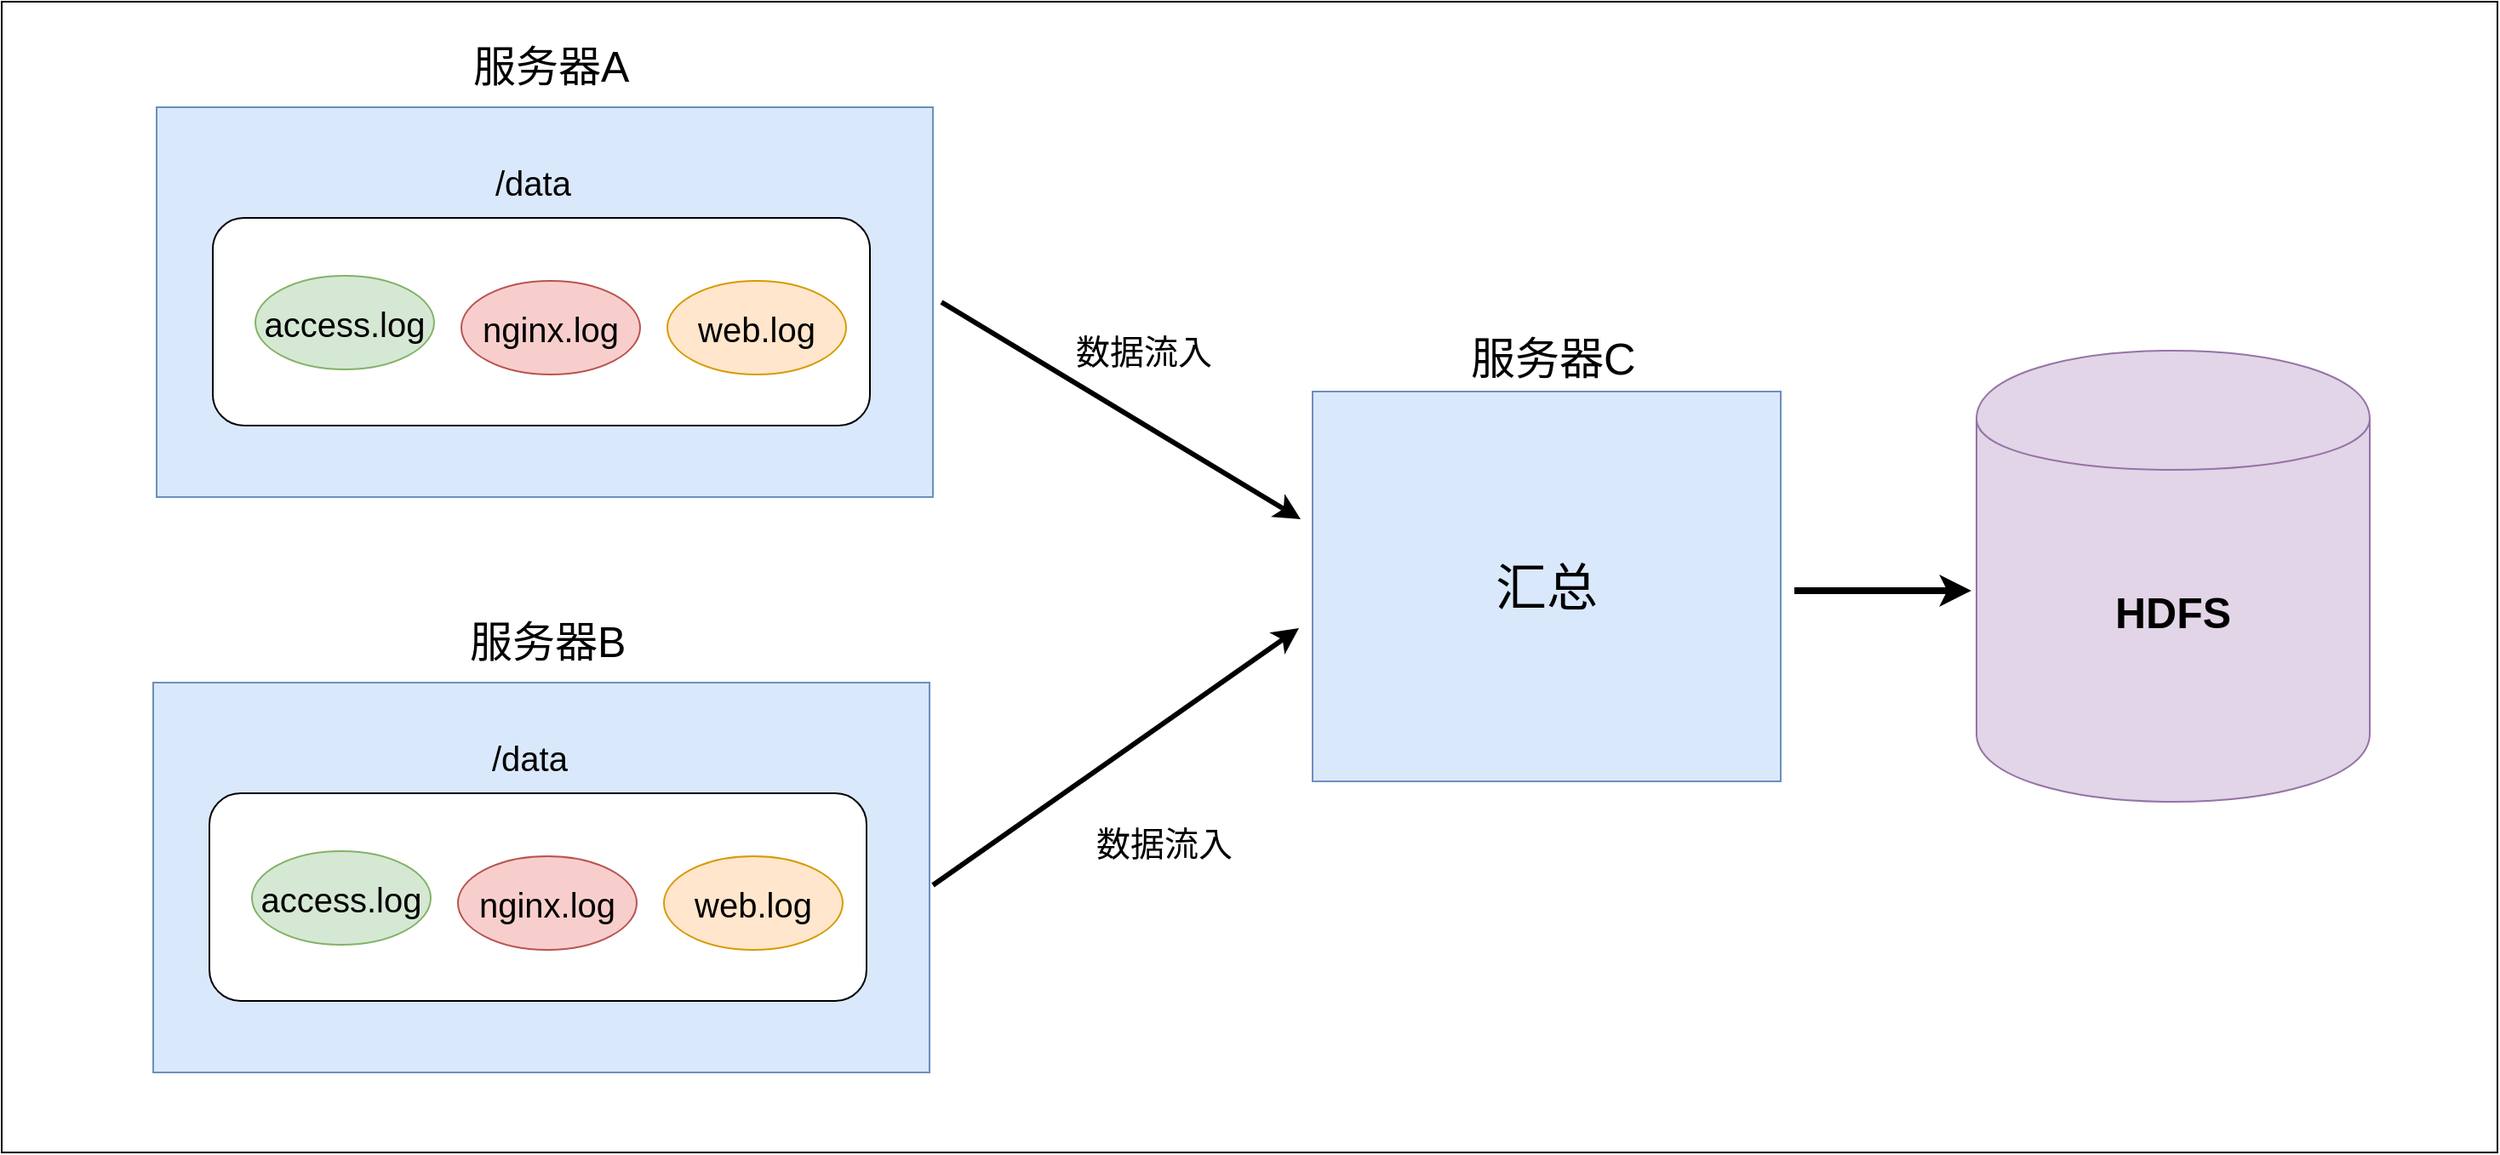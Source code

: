 <mxfile version="11.1.4" type="device"><diagram id="H8sfAJ7EKaHDlZwTsEoK" name="Page-1"><mxGraphModel dx="2062" dy="824" grid="0" gridSize="10" guides="1" tooltips="1" connect="1" arrows="1" fold="1" page="0" pageScale="1" pageWidth="827" pageHeight="1169" math="0" shadow="0"><root><mxCell id="0"/><mxCell id="1" parent="0"/><mxCell id="8mMliJSFERGmqoLlg_ep-77" value="" style="rounded=0;whiteSpace=wrap;html=1;" vertex="1" parent="1"><mxGeometry x="-130" width="1466" height="676" as="geometry"/></mxCell><mxCell id="8mMliJSFERGmqoLlg_ep-17" value="&lt;font size=&quot;1&quot;&gt;&lt;b style=&quot;font-size: 25px&quot;&gt;HDFS&lt;/b&gt;&lt;/font&gt;" style="shape=cylinder;whiteSpace=wrap;html=1;boundedLbl=1;backgroundOutline=1;fillColor=#e1d5e7;strokeColor=#9673a6;" vertex="1" parent="1"><mxGeometry x="1030" y="205" width="231" height="265" as="geometry"/></mxCell><mxCell id="8mMliJSFERGmqoLlg_ep-47" value="" style="rounded=0;whiteSpace=wrap;html=1;fillColor=#dae8fc;strokeColor=#6c8ebf;" vertex="1" parent="1"><mxGeometry x="-39" y="62" width="456" height="229" as="geometry"/></mxCell><mxCell id="8mMliJSFERGmqoLlg_ep-48" value="&lt;font style=&quot;font-size: 25px&quot;&gt;服务器A&lt;/font&gt;" style="text;html=1;resizable=0;points=[];autosize=1;align=left;verticalAlign=top;spacingTop=-4;" vertex="1" parent="1"><mxGeometry x="145" y="20" width="102" height="19" as="geometry"/></mxCell><mxCell id="8mMliJSFERGmqoLlg_ep-49" value="" style="rounded=1;whiteSpace=wrap;html=1;" vertex="1" parent="1"><mxGeometry x="-6" y="127" width="386" height="122" as="geometry"/></mxCell><mxCell id="8mMliJSFERGmqoLlg_ep-50" value="&lt;font style=&quot;font-size: 20px&quot;&gt;/data&lt;/font&gt;" style="text;html=1;resizable=0;points=[];autosize=1;align=left;verticalAlign=top;spacingTop=-4;" vertex="1" parent="1"><mxGeometry x="158" y="92" width="54" height="17" as="geometry"/></mxCell><mxCell id="8mMliJSFERGmqoLlg_ep-51" value="&lt;font style=&quot;font-size: 20px&quot;&gt;access.log&lt;/font&gt;" style="ellipse;whiteSpace=wrap;html=1;fillColor=#d5e8d4;strokeColor=#82b366;" vertex="1" parent="1"><mxGeometry x="19" y="161" width="105" height="55" as="geometry"/></mxCell><mxCell id="8mMliJSFERGmqoLlg_ep-52" value="&lt;font style=&quot;font-size: 20px&quot;&gt;nginx.log&lt;/font&gt;" style="ellipse;whiteSpace=wrap;html=1;fillColor=#f8cecc;strokeColor=#b85450;" vertex="1" parent="1"><mxGeometry x="140" y="164" width="105" height="55" as="geometry"/></mxCell><mxCell id="8mMliJSFERGmqoLlg_ep-53" value="&lt;font style=&quot;font-size: 20px&quot;&gt;web.log&lt;/font&gt;" style="ellipse;whiteSpace=wrap;html=1;fillColor=#ffe6cc;strokeColor=#d79b00;" vertex="1" parent="1"><mxGeometry x="261" y="164" width="105" height="55" as="geometry"/></mxCell><mxCell id="8mMliJSFERGmqoLlg_ep-54" value="" style="rounded=0;whiteSpace=wrap;html=1;fillColor=#dae8fc;strokeColor=#6c8ebf;" vertex="1" parent="1"><mxGeometry x="-41" y="400" width="456" height="229" as="geometry"/></mxCell><mxCell id="8mMliJSFERGmqoLlg_ep-55" value="&lt;font style=&quot;font-size: 25px&quot;&gt;服务器B&lt;/font&gt;" style="text;html=1;resizable=0;points=[];autosize=1;align=left;verticalAlign=top;spacingTop=-4;" vertex="1" parent="1"><mxGeometry x="143" y="358" width="102" height="19" as="geometry"/></mxCell><mxCell id="8mMliJSFERGmqoLlg_ep-56" value="" style="rounded=1;whiteSpace=wrap;html=1;" vertex="1" parent="1"><mxGeometry x="-8" y="465" width="386" height="122" as="geometry"/></mxCell><mxCell id="8mMliJSFERGmqoLlg_ep-57" value="&lt;font style=&quot;font-size: 20px&quot;&gt;/data&lt;/font&gt;" style="text;html=1;resizable=0;points=[];autosize=1;align=left;verticalAlign=top;spacingTop=-4;" vertex="1" parent="1"><mxGeometry x="156" y="430" width="54" height="17" as="geometry"/></mxCell><mxCell id="8mMliJSFERGmqoLlg_ep-58" value="&lt;font style=&quot;font-size: 20px&quot;&gt;access.log&lt;/font&gt;" style="ellipse;whiteSpace=wrap;html=1;fillColor=#d5e8d4;strokeColor=#82b366;" vertex="1" parent="1"><mxGeometry x="17" y="499" width="105" height="55" as="geometry"/></mxCell><mxCell id="8mMliJSFERGmqoLlg_ep-59" value="&lt;font style=&quot;font-size: 20px&quot;&gt;nginx.log&lt;/font&gt;" style="ellipse;whiteSpace=wrap;html=1;fillColor=#f8cecc;strokeColor=#b85450;" vertex="1" parent="1"><mxGeometry x="138" y="502" width="105" height="55" as="geometry"/></mxCell><mxCell id="8mMliJSFERGmqoLlg_ep-60" value="&lt;font style=&quot;font-size: 20px&quot;&gt;web.log&lt;/font&gt;" style="ellipse;whiteSpace=wrap;html=1;fillColor=#ffe6cc;strokeColor=#d79b00;" vertex="1" parent="1"><mxGeometry x="259" y="502" width="105" height="55" as="geometry"/></mxCell><mxCell id="8mMliJSFERGmqoLlg_ep-61" value="" style="endArrow=classic;html=1;strokeWidth=3;" edge="1" parent="1"><mxGeometry width="50" height="50" relative="1" as="geometry"><mxPoint x="422" y="176.5" as="sourcePoint"/><mxPoint x="633" y="304" as="targetPoint"/></mxGeometry></mxCell><mxCell id="8mMliJSFERGmqoLlg_ep-62" value="" style="endArrow=classic;html=1;strokeWidth=3;" edge="1" parent="1"><mxGeometry width="50" height="50" relative="1" as="geometry"><mxPoint x="417" y="519" as="sourcePoint"/><mxPoint x="632" y="368" as="targetPoint"/></mxGeometry></mxCell><mxCell id="8mMliJSFERGmqoLlg_ep-63" value="&lt;font style=&quot;font-size: 30px&quot;&gt;汇总&lt;/font&gt;" style="rounded=0;whiteSpace=wrap;html=1;fillColor=#dae8fc;strokeColor=#6c8ebf;" vertex="1" parent="1"><mxGeometry x="640" y="229" width="275" height="229" as="geometry"/></mxCell><mxCell id="8mMliJSFERGmqoLlg_ep-64" value="&lt;font style=&quot;font-size: 26px&quot;&gt;服务器C&lt;/font&gt;" style="text;html=1;resizable=0;points=[];autosize=1;align=left;verticalAlign=top;spacingTop=-4;" vertex="1" parent="1"><mxGeometry x="731" y="191.5" width="107" height="19" as="geometry"/></mxCell><mxCell id="8mMliJSFERGmqoLlg_ep-70" value="" style="endArrow=classic;html=1;strokeWidth=4;" edge="1" parent="1"><mxGeometry width="50" height="50" relative="1" as="geometry"><mxPoint x="923" y="346" as="sourcePoint"/><mxPoint x="1027" y="346" as="targetPoint"/></mxGeometry></mxCell><mxCell id="8mMliJSFERGmqoLlg_ep-71" value="&lt;font style=&quot;font-size: 20px&quot;&gt;数据流入&lt;/font&gt;" style="text;html=1;resizable=0;points=[];autosize=1;align=left;verticalAlign=top;spacingTop=-4;" vertex="1" parent="1"><mxGeometry x="499" y="190.5" width="90" height="17" as="geometry"/></mxCell><mxCell id="8mMliJSFERGmqoLlg_ep-72" value="&lt;font style=&quot;font-size: 20px&quot;&gt;数据流入&lt;/font&gt;" style="text;html=1;resizable=0;points=[];autosize=1;align=left;verticalAlign=top;spacingTop=-4;" vertex="1" parent="1"><mxGeometry x="511" y="480" width="90" height="17" as="geometry"/></mxCell></root></mxGraphModel></diagram></mxfile>